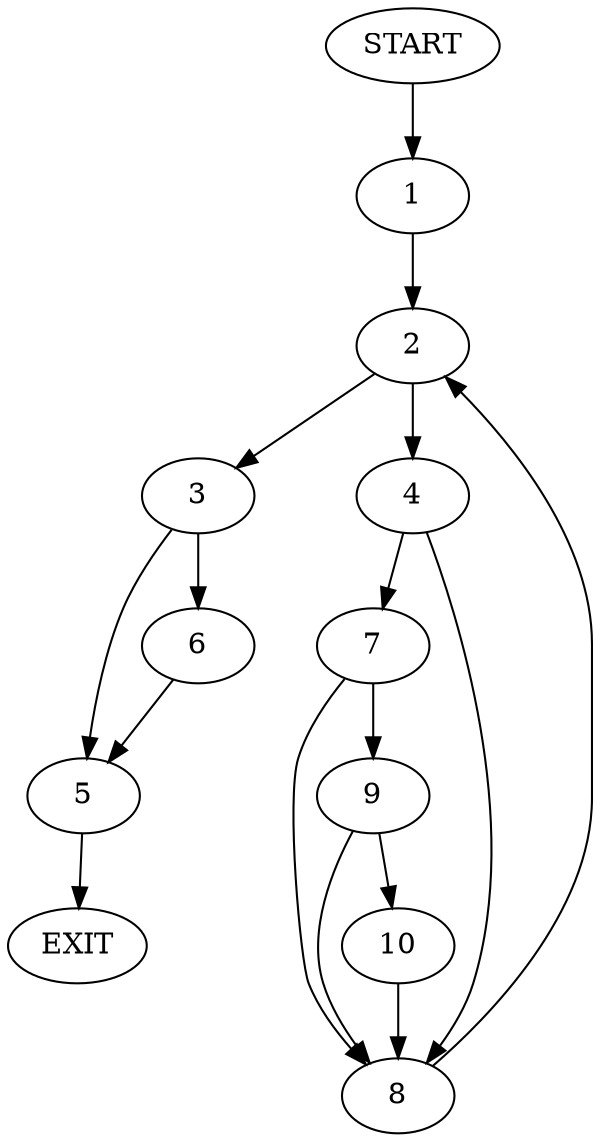 digraph {
0 [label="START"]
11 [label="EXIT"]
0 -> 1
1 -> 2
2 -> 3
2 -> 4
3 -> 5
3 -> 6
4 -> 7
4 -> 8
8 -> 2
7 -> 8
7 -> 9
9 -> 10
9 -> 8
10 -> 8
6 -> 5
5 -> 11
}
